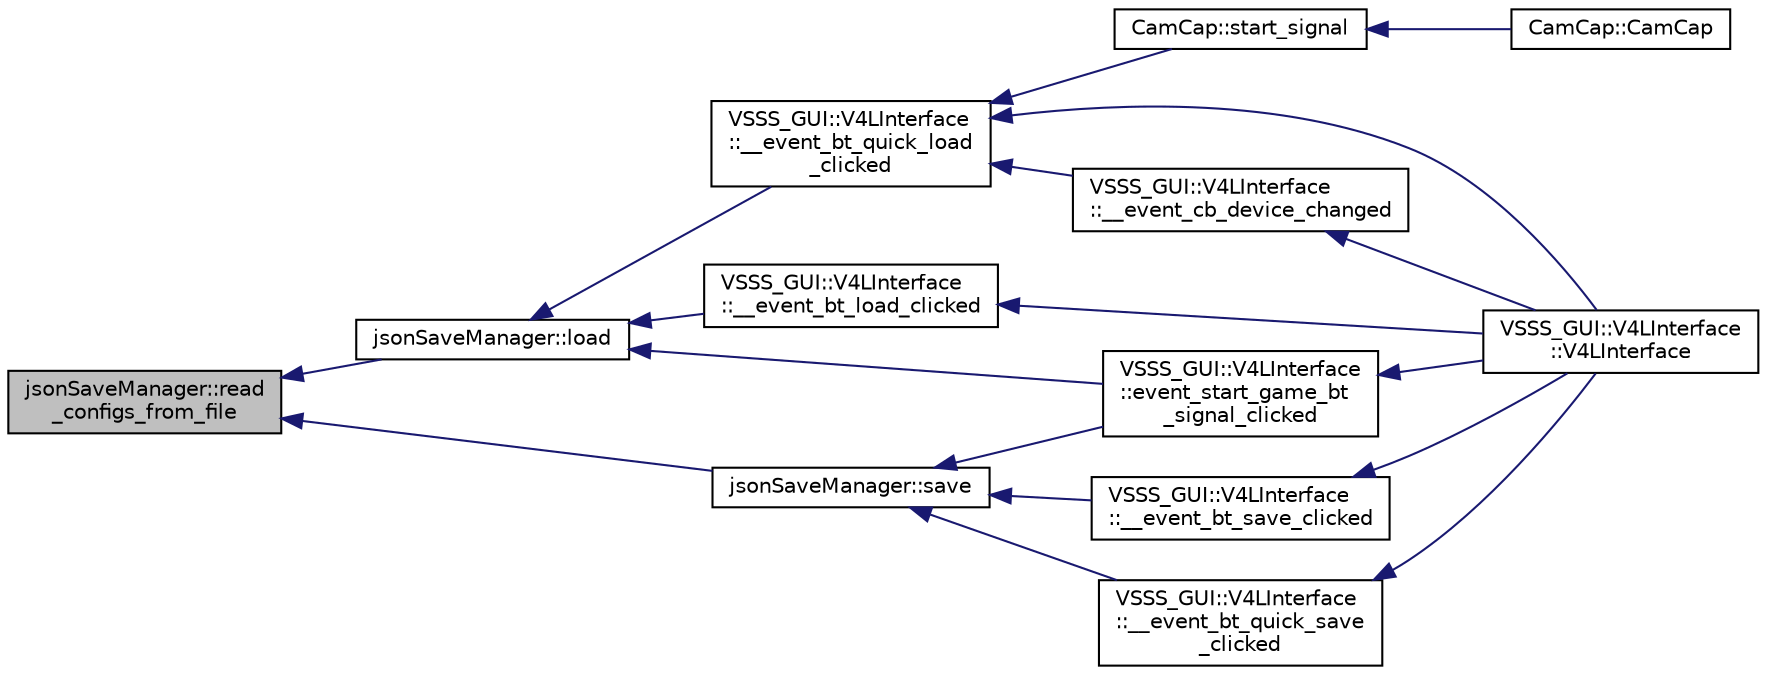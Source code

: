 digraph "jsonSaveManager::read_configs_from_file"
{
 // INTERACTIVE_SVG=YES
  edge [fontname="Helvetica",fontsize="10",labelfontname="Helvetica",labelfontsize="10"];
  node [fontname="Helvetica",fontsize="10",shape=record];
  rankdir="LR";
  Node119 [label="jsonSaveManager::read\l_configs_from_file",height=0.2,width=0.4,color="black", fillcolor="grey75", style="filled", fontcolor="black"];
  Node119 -> Node120 [dir="back",color="midnightblue",fontsize="10",style="solid",fontname="Helvetica"];
  Node120 [label="jsonSaveManager::load",height=0.2,width=0.4,color="black", fillcolor="white", style="filled",URL="$classjson_save_manager.html#a79fd35c53290662b58c5a4869376fa2e",tooltip="Loads all avaliable configurations in the given .json file. "];
  Node120 -> Node121 [dir="back",color="midnightblue",fontsize="10",style="solid",fontname="Helvetica"];
  Node121 [label="VSSS_GUI::V4LInterface\l::__event_bt_load_clicked",height=0.2,width=0.4,color="black", fillcolor="white", style="filled",URL="$class_v_s_s_s___g_u_i_1_1_v4_l_interface.html#a62894fc8a49716b44d3a3c6a445fe880",tooltip="Event triggered when &#39;Load&#39; button is clicked. "];
  Node121 -> Node122 [dir="back",color="midnightblue",fontsize="10",style="solid",fontname="Helvetica"];
  Node122 [label="VSSS_GUI::V4LInterface\l::V4LInterface",height=0.2,width=0.4,color="black", fillcolor="white", style="filled",URL="$class_v_s_s_s___g_u_i_1_1_v4_l_interface.html#a8fafd828eacc6d5480649fa9fddc7ee4",tooltip="Constructor of a V4LInterface object. "];
  Node120 -> Node123 [dir="back",color="midnightblue",fontsize="10",style="solid",fontname="Helvetica"];
  Node123 [label="VSSS_GUI::V4LInterface\l::__event_bt_quick_load\l_clicked",height=0.2,width=0.4,color="black", fillcolor="white", style="filled",URL="$class_v_s_s_s___g_u_i_1_1_v4_l_interface.html#a3010084dff2d7f93eed40efaab8ee61b",tooltip="Event triggered when &#39;Quick Load&#39; button is clicked. "];
  Node123 -> Node124 [dir="back",color="midnightblue",fontsize="10",style="solid",fontname="Helvetica"];
  Node124 [label="CamCap::start_signal",height=0.2,width=0.4,color="black", fillcolor="white", style="filled",URL="$class_cam_cap.html#ae676e6624dd821ad494a80e68a41e249",tooltip="Interface adjustments after &#39;start&#39; button is clicked. "];
  Node124 -> Node125 [dir="back",color="midnightblue",fontsize="10",style="solid",fontname="Helvetica"];
  Node125 [label="CamCap::CamCap",height=0.2,width=0.4,color="black", fillcolor="white", style="filled",URL="$class_cam_cap.html#afe0db98a5f72bc9b261dcb78e2840da6",tooltip="Constructor of a CamCap object. "];
  Node123 -> Node122 [dir="back",color="midnightblue",fontsize="10",style="solid",fontname="Helvetica"];
  Node123 -> Node126 [dir="back",color="midnightblue",fontsize="10",style="solid",fontname="Helvetica"];
  Node126 [label="VSSS_GUI::V4LInterface\l::__event_cb_device_changed",height=0.2,width=0.4,color="black", fillcolor="white", style="filled",URL="$class_v_s_s_s___g_u_i_1_1_v4_l_interface.html#af38c88f726a7ff9fab089ab9ed20c03c",tooltip="Event triggered when a new device is selected in Device combobox. "];
  Node126 -> Node122 [dir="back",color="midnightblue",fontsize="10",style="solid",fontname="Helvetica"];
  Node120 -> Node127 [dir="back",color="midnightblue",fontsize="10",style="solid",fontname="Helvetica"];
  Node127 [label="VSSS_GUI::V4LInterface\l::event_start_game_bt\l_signal_clicked",height=0.2,width=0.4,color="black", fillcolor="white", style="filled",URL="$class_v_s_s_s___g_u_i_1_1_v4_l_interface.html#a8c3f91048adebeb0b5aa9838053cdcfe",tooltip="Event triggered when start button is clicked. Starts/finishes video recording. "];
  Node127 -> Node122 [dir="back",color="midnightblue",fontsize="10",style="solid",fontname="Helvetica"];
  Node119 -> Node128 [dir="back",color="midnightblue",fontsize="10",style="solid",fontname="Helvetica"];
  Node128 [label="jsonSaveManager::save",height=0.2,width=0.4,color="black", fillcolor="white", style="filled",URL="$classjson_save_manager.html#a3e628f770c39e0111b46dac21d966171",tooltip="Saves all volatile data set in the interface to a given .json file. "];
  Node128 -> Node129 [dir="back",color="midnightblue",fontsize="10",style="solid",fontname="Helvetica"];
  Node129 [label="VSSS_GUI::V4LInterface\l::__event_bt_quick_save\l_clicked",height=0.2,width=0.4,color="black", fillcolor="white", style="filled",URL="$class_v_s_s_s___g_u_i_1_1_v4_l_interface.html#a018c35ae221964d08f1abb40ba01abcf",tooltip="Event triggered when &#39;Quick Save&#39; button is clicked. "];
  Node129 -> Node122 [dir="back",color="midnightblue",fontsize="10",style="solid",fontname="Helvetica"];
  Node128 -> Node130 [dir="back",color="midnightblue",fontsize="10",style="solid",fontname="Helvetica"];
  Node130 [label="VSSS_GUI::V4LInterface\l::__event_bt_save_clicked",height=0.2,width=0.4,color="black", fillcolor="white", style="filled",URL="$class_v_s_s_s___g_u_i_1_1_v4_l_interface.html#a86cbf672edfd408bcac975be8dbacffd",tooltip="Event triggered when &#39;Save&#39; button is clicked. "];
  Node130 -> Node122 [dir="back",color="midnightblue",fontsize="10",style="solid",fontname="Helvetica"];
  Node128 -> Node127 [dir="back",color="midnightblue",fontsize="10",style="solid",fontname="Helvetica"];
}
